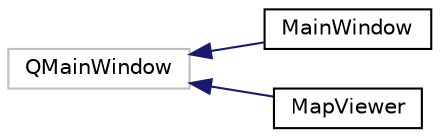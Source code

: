digraph "Graphical Class Hierarchy"
{
  edge [fontname="Helvetica",fontsize="10",labelfontname="Helvetica",labelfontsize="10"];
  node [fontname="Helvetica",fontsize="10",shape=record];
  rankdir="LR";
  Node1 [label="QMainWindow",height=0.2,width=0.4,color="grey75", fillcolor="white", style="filled"];
  Node1 -> Node2 [dir="back",color="midnightblue",fontsize="10",style="solid",fontname="Helvetica"];
  Node2 [label="MainWindow",height=0.2,width=0.4,color="black", fillcolor="white", style="filled",URL="$class_main_window.html"];
  Node1 -> Node3 [dir="back",color="midnightblue",fontsize="10",style="solid",fontname="Helvetica"];
  Node3 [label="MapViewer",height=0.2,width=0.4,color="black", fillcolor="white", style="filled",URL="$class_map_viewer.html"];
}
